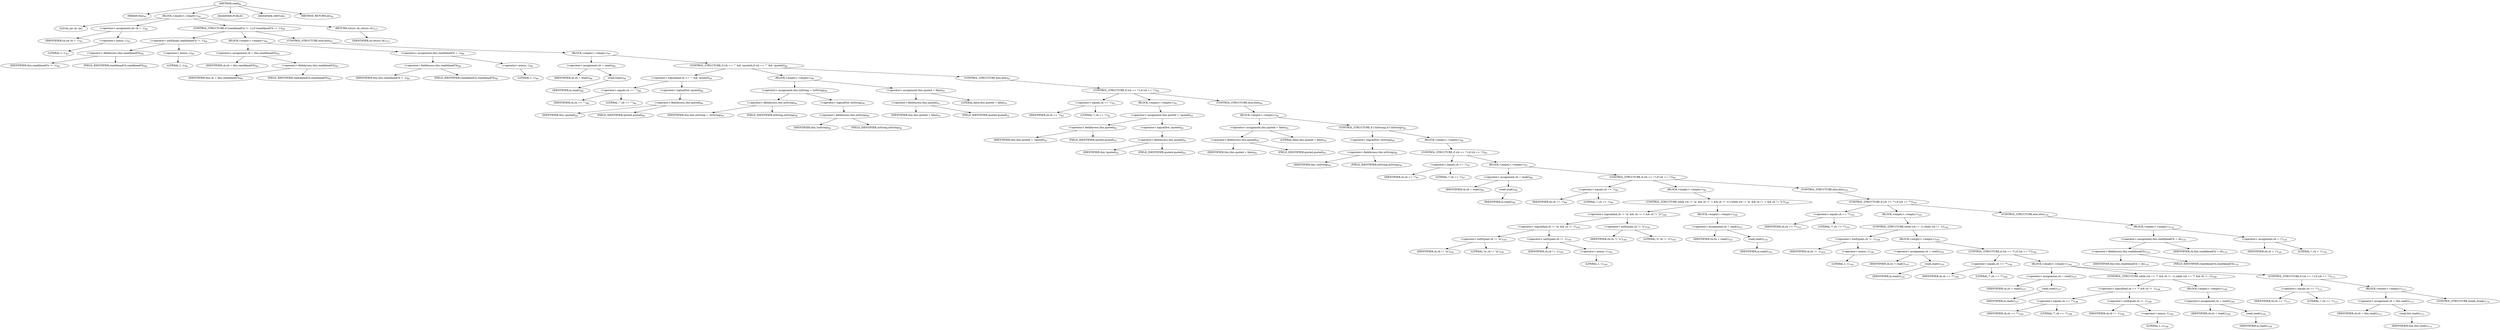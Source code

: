digraph "read" {  
"67" [label = <(METHOD,read)<SUB>82</SUB>> ]
"8" [label = <(PARAM,this)<SUB>82</SUB>> ]
"68" [label = <(BLOCK,&lt;empty&gt;,&lt;empty&gt;)<SUB>82</SUB>> ]
"69" [label = <(LOCAL,int ch: int)> ]
"70" [label = <(&lt;operator&gt;.assignment,int ch = -1)<SUB>83</SUB>> ]
"71" [label = <(IDENTIFIER,ch,int ch = -1)<SUB>83</SUB>> ]
"72" [label = <(&lt;operator&gt;.minus,-1)<SUB>83</SUB>> ]
"73" [label = <(LITERAL,1,-1)<SUB>83</SUB>> ]
"74" [label = <(CONTROL_STRUCTURE,if (readAheadCh != -1),if (readAheadCh != -1))<SUB>84</SUB>> ]
"75" [label = <(&lt;operator&gt;.notEquals,readAheadCh != -1)<SUB>84</SUB>> ]
"76" [label = <(&lt;operator&gt;.fieldAccess,this.readAheadCh)<SUB>84</SUB>> ]
"77" [label = <(IDENTIFIER,this,readAheadCh != -1)<SUB>84</SUB>> ]
"78" [label = <(FIELD_IDENTIFIER,readAheadCh,readAheadCh)<SUB>84</SUB>> ]
"79" [label = <(&lt;operator&gt;.minus,-1)<SUB>84</SUB>> ]
"80" [label = <(LITERAL,1,-1)<SUB>84</SUB>> ]
"81" [label = <(BLOCK,&lt;empty&gt;,&lt;empty&gt;)<SUB>84</SUB>> ]
"82" [label = <(&lt;operator&gt;.assignment,ch = this.readAheadCh)<SUB>85</SUB>> ]
"83" [label = <(IDENTIFIER,ch,ch = this.readAheadCh)<SUB>85</SUB>> ]
"84" [label = <(&lt;operator&gt;.fieldAccess,this.readAheadCh)<SUB>85</SUB>> ]
"85" [label = <(IDENTIFIER,this,ch = this.readAheadCh)<SUB>85</SUB>> ]
"86" [label = <(FIELD_IDENTIFIER,readAheadCh,readAheadCh)<SUB>85</SUB>> ]
"87" [label = <(&lt;operator&gt;.assignment,this.readAheadCh = -1)<SUB>86</SUB>> ]
"88" [label = <(&lt;operator&gt;.fieldAccess,this.readAheadCh)<SUB>86</SUB>> ]
"89" [label = <(IDENTIFIER,this,this.readAheadCh = -1)<SUB>86</SUB>> ]
"90" [label = <(FIELD_IDENTIFIER,readAheadCh,readAheadCh)<SUB>86</SUB>> ]
"91" [label = <(&lt;operator&gt;.minus,-1)<SUB>86</SUB>> ]
"92" [label = <(LITERAL,1,-1)<SUB>86</SUB>> ]
"93" [label = <(CONTROL_STRUCTURE,else,else)<SUB>87</SUB>> ]
"94" [label = <(BLOCK,&lt;empty&gt;,&lt;empty&gt;)<SUB>87</SUB>> ]
"95" [label = <(&lt;operator&gt;.assignment,ch = read())<SUB>88</SUB>> ]
"96" [label = <(IDENTIFIER,ch,ch = read())<SUB>88</SUB>> ]
"97" [label = <(read,read())<SUB>88</SUB>> ]
"98" [label = <(IDENTIFIER,in,read())<SUB>88</SUB>> ]
"99" [label = <(CONTROL_STRUCTURE,if (ch == '&quot;' &amp;&amp; !quoted),if (ch == '&quot;' &amp;&amp; !quoted))<SUB>89</SUB>> ]
"100" [label = <(&lt;operator&gt;.logicalAnd,ch == '&quot;' &amp;&amp; !quoted)<SUB>89</SUB>> ]
"101" [label = <(&lt;operator&gt;.equals,ch == '&quot;')<SUB>89</SUB>> ]
"102" [label = <(IDENTIFIER,ch,ch == '&quot;')<SUB>89</SUB>> ]
"103" [label = <(LITERAL,'&quot;',ch == '&quot;')<SUB>89</SUB>> ]
"104" [label = <(&lt;operator&gt;.logicalNot,!quoted)<SUB>89</SUB>> ]
"105" [label = <(&lt;operator&gt;.fieldAccess,this.quoted)<SUB>89</SUB>> ]
"106" [label = <(IDENTIFIER,this,!quoted)<SUB>89</SUB>> ]
"107" [label = <(FIELD_IDENTIFIER,quoted,quoted)<SUB>89</SUB>> ]
"108" [label = <(BLOCK,&lt;empty&gt;,&lt;empty&gt;)<SUB>89</SUB>> ]
"109" [label = <(&lt;operator&gt;.assignment,this.inString = !inString)<SUB>90</SUB>> ]
"110" [label = <(&lt;operator&gt;.fieldAccess,this.inString)<SUB>90</SUB>> ]
"111" [label = <(IDENTIFIER,this,this.inString = !inString)<SUB>90</SUB>> ]
"112" [label = <(FIELD_IDENTIFIER,inString,inString)<SUB>90</SUB>> ]
"113" [label = <(&lt;operator&gt;.logicalNot,!inString)<SUB>90</SUB>> ]
"114" [label = <(&lt;operator&gt;.fieldAccess,this.inString)<SUB>90</SUB>> ]
"115" [label = <(IDENTIFIER,this,!inString)<SUB>90</SUB>> ]
"116" [label = <(FIELD_IDENTIFIER,inString,inString)<SUB>90</SUB>> ]
"117" [label = <(&lt;operator&gt;.assignment,this.quoted = false)<SUB>91</SUB>> ]
"118" [label = <(&lt;operator&gt;.fieldAccess,this.quoted)<SUB>91</SUB>> ]
"119" [label = <(IDENTIFIER,this,this.quoted = false)<SUB>91</SUB>> ]
"120" [label = <(FIELD_IDENTIFIER,quoted,quoted)<SUB>91</SUB>> ]
"121" [label = <(LITERAL,false,this.quoted = false)<SUB>91</SUB>> ]
"122" [label = <(CONTROL_STRUCTURE,else,else)<SUB>92</SUB>> ]
"123" [label = <(CONTROL_STRUCTURE,if (ch == '\\'),if (ch == '\\'))<SUB>92</SUB>> ]
"124" [label = <(&lt;operator&gt;.equals,ch == '\\')<SUB>92</SUB>> ]
"125" [label = <(IDENTIFIER,ch,ch == '\\')<SUB>92</SUB>> ]
"126" [label = <(LITERAL,'\\',ch == '\\')<SUB>92</SUB>> ]
"127" [label = <(BLOCK,&lt;empty&gt;,&lt;empty&gt;)<SUB>92</SUB>> ]
"128" [label = <(&lt;operator&gt;.assignment,this.quoted = !quoted)<SUB>93</SUB>> ]
"129" [label = <(&lt;operator&gt;.fieldAccess,this.quoted)<SUB>93</SUB>> ]
"130" [label = <(IDENTIFIER,this,this.quoted = !quoted)<SUB>93</SUB>> ]
"131" [label = <(FIELD_IDENTIFIER,quoted,quoted)<SUB>93</SUB>> ]
"132" [label = <(&lt;operator&gt;.logicalNot,!quoted)<SUB>93</SUB>> ]
"133" [label = <(&lt;operator&gt;.fieldAccess,this.quoted)<SUB>93</SUB>> ]
"134" [label = <(IDENTIFIER,this,!quoted)<SUB>93</SUB>> ]
"135" [label = <(FIELD_IDENTIFIER,quoted,quoted)<SUB>93</SUB>> ]
"136" [label = <(CONTROL_STRUCTURE,else,else)<SUB>94</SUB>> ]
"137" [label = <(BLOCK,&lt;empty&gt;,&lt;empty&gt;)<SUB>94</SUB>> ]
"138" [label = <(&lt;operator&gt;.assignment,this.quoted = false)<SUB>95</SUB>> ]
"139" [label = <(&lt;operator&gt;.fieldAccess,this.quoted)<SUB>95</SUB>> ]
"140" [label = <(IDENTIFIER,this,this.quoted = false)<SUB>95</SUB>> ]
"141" [label = <(FIELD_IDENTIFIER,quoted,quoted)<SUB>95</SUB>> ]
"142" [label = <(LITERAL,false,this.quoted = false)<SUB>95</SUB>> ]
"143" [label = <(CONTROL_STRUCTURE,if (!inString),if (!inString))<SUB>96</SUB>> ]
"144" [label = <(&lt;operator&gt;.logicalNot,!inString)<SUB>96</SUB>> ]
"145" [label = <(&lt;operator&gt;.fieldAccess,this.inString)<SUB>96</SUB>> ]
"146" [label = <(IDENTIFIER,this,!inString)<SUB>96</SUB>> ]
"147" [label = <(FIELD_IDENTIFIER,inString,inString)<SUB>96</SUB>> ]
"148" [label = <(BLOCK,&lt;empty&gt;,&lt;empty&gt;)<SUB>96</SUB>> ]
"149" [label = <(CONTROL_STRUCTURE,if (ch == '/'),if (ch == '/'))<SUB>97</SUB>> ]
"150" [label = <(&lt;operator&gt;.equals,ch == '/')<SUB>97</SUB>> ]
"151" [label = <(IDENTIFIER,ch,ch == '/')<SUB>97</SUB>> ]
"152" [label = <(LITERAL,'/',ch == '/')<SUB>97</SUB>> ]
"153" [label = <(BLOCK,&lt;empty&gt;,&lt;empty&gt;)<SUB>97</SUB>> ]
"154" [label = <(&lt;operator&gt;.assignment,ch = read())<SUB>98</SUB>> ]
"155" [label = <(IDENTIFIER,ch,ch = read())<SUB>98</SUB>> ]
"156" [label = <(read,read())<SUB>98</SUB>> ]
"157" [label = <(IDENTIFIER,in,read())<SUB>98</SUB>> ]
"158" [label = <(CONTROL_STRUCTURE,if (ch == '/'),if (ch == '/'))<SUB>99</SUB>> ]
"159" [label = <(&lt;operator&gt;.equals,ch == '/')<SUB>99</SUB>> ]
"160" [label = <(IDENTIFIER,ch,ch == '/')<SUB>99</SUB>> ]
"161" [label = <(LITERAL,'/',ch == '/')<SUB>99</SUB>> ]
"162" [label = <(BLOCK,&lt;empty&gt;,&lt;empty&gt;)<SUB>99</SUB>> ]
"163" [label = <(CONTROL_STRUCTURE,while (ch != '\n' &amp;&amp; ch != -1 &amp;&amp; ch != '\r'),while (ch != '\n' &amp;&amp; ch != -1 &amp;&amp; ch != '\r'))<SUB>100</SUB>> ]
"164" [label = <(&lt;operator&gt;.logicalAnd,ch != '\n' &amp;&amp; ch != -1 &amp;&amp; ch != '\r')<SUB>100</SUB>> ]
"165" [label = <(&lt;operator&gt;.logicalAnd,ch != '\n' &amp;&amp; ch != -1)<SUB>100</SUB>> ]
"166" [label = <(&lt;operator&gt;.notEquals,ch != '\n')<SUB>100</SUB>> ]
"167" [label = <(IDENTIFIER,ch,ch != '\n')<SUB>100</SUB>> ]
"168" [label = <(LITERAL,'\n',ch != '\n')<SUB>100</SUB>> ]
"169" [label = <(&lt;operator&gt;.notEquals,ch != -1)<SUB>100</SUB>> ]
"170" [label = <(IDENTIFIER,ch,ch != -1)<SUB>100</SUB>> ]
"171" [label = <(&lt;operator&gt;.minus,-1)<SUB>100</SUB>> ]
"172" [label = <(LITERAL,1,-1)<SUB>100</SUB>> ]
"173" [label = <(&lt;operator&gt;.notEquals,ch != '\r')<SUB>100</SUB>> ]
"174" [label = <(IDENTIFIER,ch,ch != '\r')<SUB>100</SUB>> ]
"175" [label = <(LITERAL,'\r',ch != '\r')<SUB>100</SUB>> ]
"176" [label = <(BLOCK,&lt;empty&gt;,&lt;empty&gt;)<SUB>100</SUB>> ]
"177" [label = <(&lt;operator&gt;.assignment,ch = read())<SUB>101</SUB>> ]
"178" [label = <(IDENTIFIER,ch,ch = read())<SUB>101</SUB>> ]
"179" [label = <(read,read())<SUB>101</SUB>> ]
"180" [label = <(IDENTIFIER,in,read())<SUB>101</SUB>> ]
"181" [label = <(CONTROL_STRUCTURE,else,else)<SUB>103</SUB>> ]
"182" [label = <(CONTROL_STRUCTURE,if (ch == '*'),if (ch == '*'))<SUB>103</SUB>> ]
"183" [label = <(&lt;operator&gt;.equals,ch == '*')<SUB>103</SUB>> ]
"184" [label = <(IDENTIFIER,ch,ch == '*')<SUB>103</SUB>> ]
"185" [label = <(LITERAL,'*',ch == '*')<SUB>103</SUB>> ]
"186" [label = <(BLOCK,&lt;empty&gt;,&lt;empty&gt;)<SUB>103</SUB>> ]
"187" [label = <(CONTROL_STRUCTURE,while (ch != -1),while (ch != -1))<SUB>104</SUB>> ]
"188" [label = <(&lt;operator&gt;.notEquals,ch != -1)<SUB>104</SUB>> ]
"189" [label = <(IDENTIFIER,ch,ch != -1)<SUB>104</SUB>> ]
"190" [label = <(&lt;operator&gt;.minus,-1)<SUB>104</SUB>> ]
"191" [label = <(LITERAL,1,-1)<SUB>104</SUB>> ]
"192" [label = <(BLOCK,&lt;empty&gt;,&lt;empty&gt;)<SUB>104</SUB>> ]
"193" [label = <(&lt;operator&gt;.assignment,ch = read())<SUB>105</SUB>> ]
"194" [label = <(IDENTIFIER,ch,ch = read())<SUB>105</SUB>> ]
"195" [label = <(read,read())<SUB>105</SUB>> ]
"196" [label = <(IDENTIFIER,in,read())<SUB>105</SUB>> ]
"197" [label = <(CONTROL_STRUCTURE,if (ch == '*'),if (ch == '*'))<SUB>106</SUB>> ]
"198" [label = <(&lt;operator&gt;.equals,ch == '*')<SUB>106</SUB>> ]
"199" [label = <(IDENTIFIER,ch,ch == '*')<SUB>106</SUB>> ]
"200" [label = <(LITERAL,'*',ch == '*')<SUB>106</SUB>> ]
"201" [label = <(BLOCK,&lt;empty&gt;,&lt;empty&gt;)<SUB>106</SUB>> ]
"202" [label = <(&lt;operator&gt;.assignment,ch = read())<SUB>107</SUB>> ]
"203" [label = <(IDENTIFIER,ch,ch = read())<SUB>107</SUB>> ]
"204" [label = <(read,read())<SUB>107</SUB>> ]
"205" [label = <(IDENTIFIER,in,read())<SUB>107</SUB>> ]
"206" [label = <(CONTROL_STRUCTURE,while (ch == '*' &amp;&amp; ch != -1),while (ch == '*' &amp;&amp; ch != -1))<SUB>108</SUB>> ]
"207" [label = <(&lt;operator&gt;.logicalAnd,ch == '*' &amp;&amp; ch != -1)<SUB>108</SUB>> ]
"208" [label = <(&lt;operator&gt;.equals,ch == '*')<SUB>108</SUB>> ]
"209" [label = <(IDENTIFIER,ch,ch == '*')<SUB>108</SUB>> ]
"210" [label = <(LITERAL,'*',ch == '*')<SUB>108</SUB>> ]
"211" [label = <(&lt;operator&gt;.notEquals,ch != -1)<SUB>108</SUB>> ]
"212" [label = <(IDENTIFIER,ch,ch != -1)<SUB>108</SUB>> ]
"213" [label = <(&lt;operator&gt;.minus,-1)<SUB>108</SUB>> ]
"214" [label = <(LITERAL,1,-1)<SUB>108</SUB>> ]
"215" [label = <(BLOCK,&lt;empty&gt;,&lt;empty&gt;)<SUB>108</SUB>> ]
"216" [label = <(&lt;operator&gt;.assignment,ch = read())<SUB>109</SUB>> ]
"217" [label = <(IDENTIFIER,ch,ch = read())<SUB>109</SUB>> ]
"218" [label = <(read,read())<SUB>109</SUB>> ]
"219" [label = <(IDENTIFIER,in,read())<SUB>109</SUB>> ]
"220" [label = <(CONTROL_STRUCTURE,if (ch == '/'),if (ch == '/'))<SUB>112</SUB>> ]
"221" [label = <(&lt;operator&gt;.equals,ch == '/')<SUB>112</SUB>> ]
"222" [label = <(IDENTIFIER,ch,ch == '/')<SUB>112</SUB>> ]
"223" [label = <(LITERAL,'/',ch == '/')<SUB>112</SUB>> ]
"224" [label = <(BLOCK,&lt;empty&gt;,&lt;empty&gt;)<SUB>112</SUB>> ]
"225" [label = <(&lt;operator&gt;.assignment,ch = this.read())<SUB>113</SUB>> ]
"226" [label = <(IDENTIFIER,ch,ch = this.read())<SUB>113</SUB>> ]
"227" [label = <(read,this.read())<SUB>113</SUB>> ]
"7" [label = <(IDENTIFIER,this,this.read())<SUB>113</SUB>> ]
"228" [label = <(CONTROL_STRUCTURE,break;,break;)<SUB>114</SUB>> ]
"229" [label = <(CONTROL_STRUCTURE,else,else)<SUB>118</SUB>> ]
"230" [label = <(BLOCK,&lt;empty&gt;,&lt;empty&gt;)<SUB>118</SUB>> ]
"231" [label = <(&lt;operator&gt;.assignment,this.readAheadCh = ch)<SUB>119</SUB>> ]
"232" [label = <(&lt;operator&gt;.fieldAccess,this.readAheadCh)<SUB>119</SUB>> ]
"233" [label = <(IDENTIFIER,this,this.readAheadCh = ch)<SUB>119</SUB>> ]
"234" [label = <(FIELD_IDENTIFIER,readAheadCh,readAheadCh)<SUB>119</SUB>> ]
"235" [label = <(IDENTIFIER,ch,this.readAheadCh = ch)<SUB>119</SUB>> ]
"236" [label = <(&lt;operator&gt;.assignment,ch = '/')<SUB>120</SUB>> ]
"237" [label = <(IDENTIFIER,ch,ch = '/')<SUB>120</SUB>> ]
"238" [label = <(LITERAL,'/',ch = '/')<SUB>120</SUB>> ]
"239" [label = <(RETURN,return ch;,return ch;)<SUB>127</SUB>> ]
"240" [label = <(IDENTIFIER,ch,return ch;)<SUB>127</SUB>> ]
"241" [label = <(MODIFIER,PUBLIC)> ]
"242" [label = <(MODIFIER,VIRTUAL)> ]
"243" [label = <(METHOD_RETURN,int)<SUB>82</SUB>> ]
  "67" -> "8" 
  "67" -> "68" 
  "67" -> "241" 
  "67" -> "242" 
  "67" -> "243" 
  "68" -> "69" 
  "68" -> "70" 
  "68" -> "74" 
  "68" -> "239" 
  "70" -> "71" 
  "70" -> "72" 
  "72" -> "73" 
  "74" -> "75" 
  "74" -> "81" 
  "74" -> "93" 
  "75" -> "76" 
  "75" -> "79" 
  "76" -> "77" 
  "76" -> "78" 
  "79" -> "80" 
  "81" -> "82" 
  "81" -> "87" 
  "82" -> "83" 
  "82" -> "84" 
  "84" -> "85" 
  "84" -> "86" 
  "87" -> "88" 
  "87" -> "91" 
  "88" -> "89" 
  "88" -> "90" 
  "91" -> "92" 
  "93" -> "94" 
  "94" -> "95" 
  "94" -> "99" 
  "95" -> "96" 
  "95" -> "97" 
  "97" -> "98" 
  "99" -> "100" 
  "99" -> "108" 
  "99" -> "122" 
  "100" -> "101" 
  "100" -> "104" 
  "101" -> "102" 
  "101" -> "103" 
  "104" -> "105" 
  "105" -> "106" 
  "105" -> "107" 
  "108" -> "109" 
  "108" -> "117" 
  "109" -> "110" 
  "109" -> "113" 
  "110" -> "111" 
  "110" -> "112" 
  "113" -> "114" 
  "114" -> "115" 
  "114" -> "116" 
  "117" -> "118" 
  "117" -> "121" 
  "118" -> "119" 
  "118" -> "120" 
  "122" -> "123" 
  "123" -> "124" 
  "123" -> "127" 
  "123" -> "136" 
  "124" -> "125" 
  "124" -> "126" 
  "127" -> "128" 
  "128" -> "129" 
  "128" -> "132" 
  "129" -> "130" 
  "129" -> "131" 
  "132" -> "133" 
  "133" -> "134" 
  "133" -> "135" 
  "136" -> "137" 
  "137" -> "138" 
  "137" -> "143" 
  "138" -> "139" 
  "138" -> "142" 
  "139" -> "140" 
  "139" -> "141" 
  "143" -> "144" 
  "143" -> "148" 
  "144" -> "145" 
  "145" -> "146" 
  "145" -> "147" 
  "148" -> "149" 
  "149" -> "150" 
  "149" -> "153" 
  "150" -> "151" 
  "150" -> "152" 
  "153" -> "154" 
  "153" -> "158" 
  "154" -> "155" 
  "154" -> "156" 
  "156" -> "157" 
  "158" -> "159" 
  "158" -> "162" 
  "158" -> "181" 
  "159" -> "160" 
  "159" -> "161" 
  "162" -> "163" 
  "163" -> "164" 
  "163" -> "176" 
  "164" -> "165" 
  "164" -> "173" 
  "165" -> "166" 
  "165" -> "169" 
  "166" -> "167" 
  "166" -> "168" 
  "169" -> "170" 
  "169" -> "171" 
  "171" -> "172" 
  "173" -> "174" 
  "173" -> "175" 
  "176" -> "177" 
  "177" -> "178" 
  "177" -> "179" 
  "179" -> "180" 
  "181" -> "182" 
  "182" -> "183" 
  "182" -> "186" 
  "182" -> "229" 
  "183" -> "184" 
  "183" -> "185" 
  "186" -> "187" 
  "187" -> "188" 
  "187" -> "192" 
  "188" -> "189" 
  "188" -> "190" 
  "190" -> "191" 
  "192" -> "193" 
  "192" -> "197" 
  "193" -> "194" 
  "193" -> "195" 
  "195" -> "196" 
  "197" -> "198" 
  "197" -> "201" 
  "198" -> "199" 
  "198" -> "200" 
  "201" -> "202" 
  "201" -> "206" 
  "201" -> "220" 
  "202" -> "203" 
  "202" -> "204" 
  "204" -> "205" 
  "206" -> "207" 
  "206" -> "215" 
  "207" -> "208" 
  "207" -> "211" 
  "208" -> "209" 
  "208" -> "210" 
  "211" -> "212" 
  "211" -> "213" 
  "213" -> "214" 
  "215" -> "216" 
  "216" -> "217" 
  "216" -> "218" 
  "218" -> "219" 
  "220" -> "221" 
  "220" -> "224" 
  "221" -> "222" 
  "221" -> "223" 
  "224" -> "225" 
  "224" -> "228" 
  "225" -> "226" 
  "225" -> "227" 
  "227" -> "7" 
  "229" -> "230" 
  "230" -> "231" 
  "230" -> "236" 
  "231" -> "232" 
  "231" -> "235" 
  "232" -> "233" 
  "232" -> "234" 
  "236" -> "237" 
  "236" -> "238" 
  "239" -> "240" 
}
